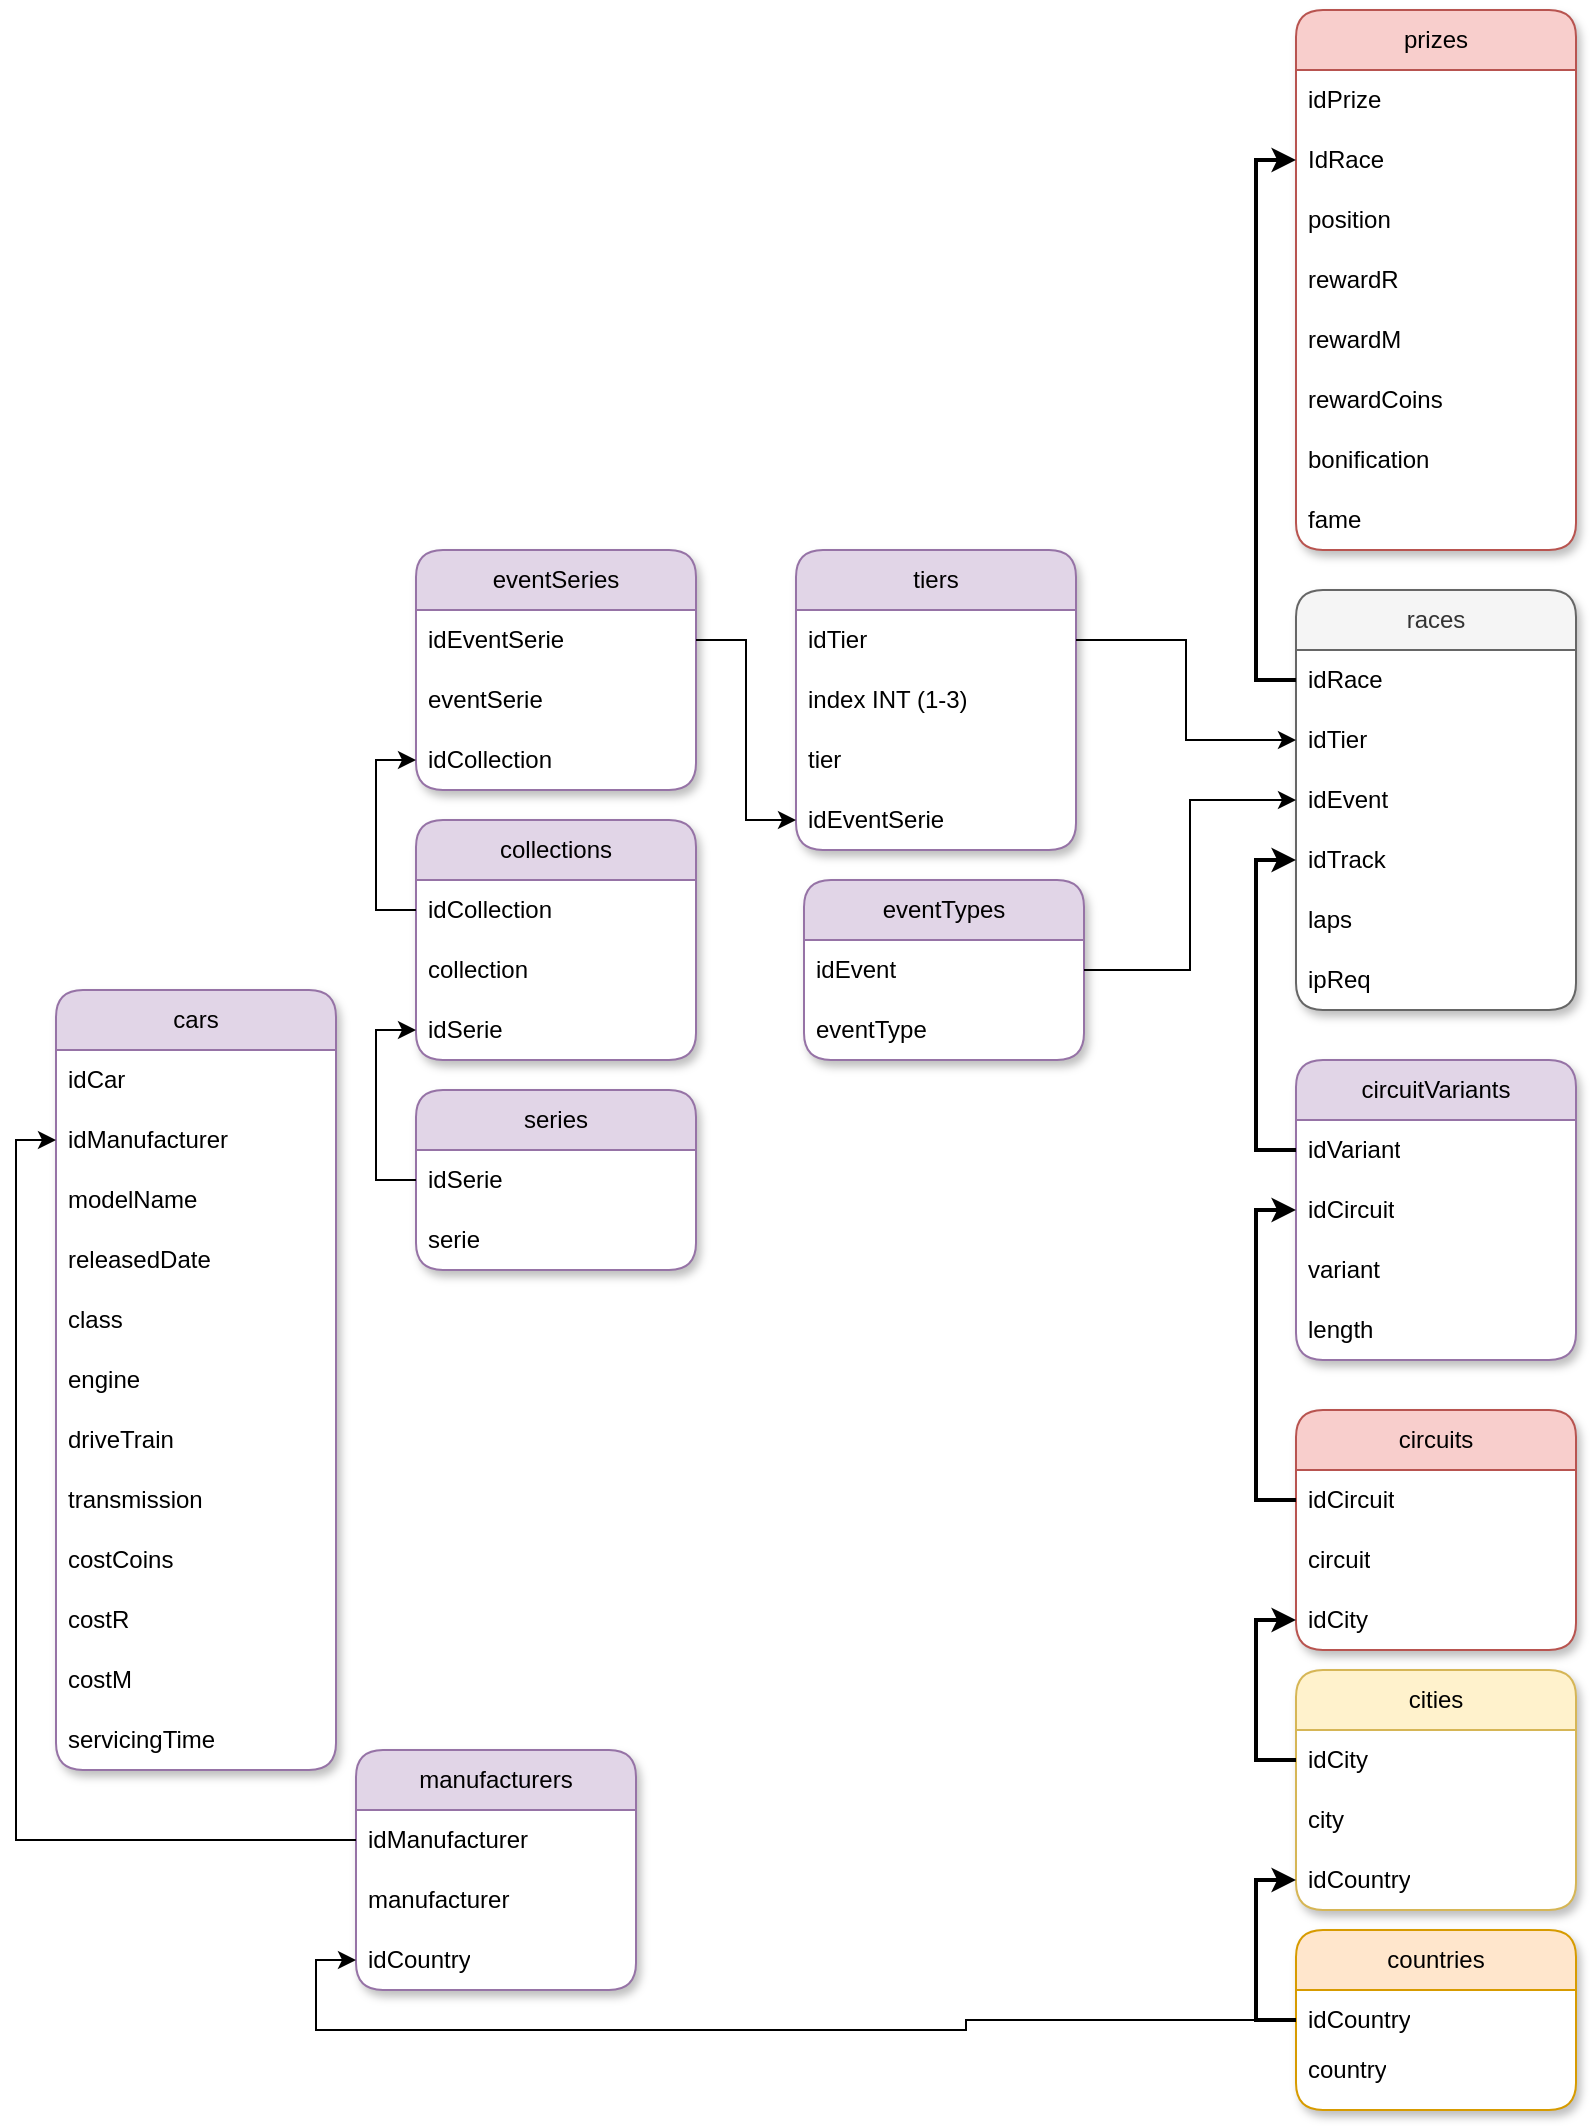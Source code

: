 <mxfile version="28.2.3">
  <diagram name="Página-1" id="CCKepZbV5aarCvw4O78I">
    <mxGraphModel dx="1426" dy="856" grid="1" gridSize="10" guides="1" tooltips="1" connect="1" arrows="1" fold="1" page="1" pageScale="1" pageWidth="827" pageHeight="1169" math="0" shadow="0">
      <root>
        <mxCell id="0" />
        <mxCell id="1" parent="0" />
        <mxCell id="HDLK9npfo03ps2yFHzsF-1" value="countries" style="swimlane;fontStyle=0;childLayout=stackLayout;horizontal=1;startSize=30;horizontalStack=0;resizeParent=1;resizeParentMax=0;resizeLast=0;collapsible=1;marginBottom=0;whiteSpace=wrap;html=1;fillColor=#ffe6cc;strokeColor=#d79b00;swimlaneFillColor=default;rounded=1;glass=0;shadow=1;" parent="1" vertex="1">
          <mxGeometry x="660" y="1070" width="140" height="90" as="geometry" />
        </mxCell>
        <mxCell id="HDLK9npfo03ps2yFHzsF-2" value="idCountry" style="text;strokeColor=none;fillColor=none;align=left;verticalAlign=middle;spacingLeft=4;spacingRight=4;overflow=hidden;points=[[0,0.5],[1,0.5]];portConstraint=eastwest;rotatable=0;whiteSpace=wrap;html=1;" parent="HDLK9npfo03ps2yFHzsF-1" vertex="1">
          <mxGeometry y="30" width="140" height="30" as="geometry" />
        </mxCell>
        <mxCell id="HDLK9npfo03ps2yFHzsF-3" value="country&lt;div&gt;&lt;br&gt;&lt;/div&gt;" style="text;strokeColor=none;fillColor=none;align=left;verticalAlign=middle;spacingLeft=4;spacingRight=4;overflow=hidden;points=[[0,0.5],[1,0.5]];portConstraint=eastwest;rotatable=0;whiteSpace=wrap;html=1;" parent="HDLK9npfo03ps2yFHzsF-1" vertex="1">
          <mxGeometry y="60" width="140" height="30" as="geometry" />
        </mxCell>
        <mxCell id="HDLK9npfo03ps2yFHzsF-5" value="cities" style="swimlane;fontStyle=0;childLayout=stackLayout;horizontal=1;startSize=30;horizontalStack=0;resizeParent=1;resizeParentMax=0;resizeLast=0;collapsible=1;marginBottom=0;whiteSpace=wrap;html=1;fillColor=#fff2cc;strokeColor=#d6b656;swimlaneFillColor=default;rounded=1;shadow=1;" parent="1" vertex="1">
          <mxGeometry x="660" y="940" width="140" height="120" as="geometry" />
        </mxCell>
        <mxCell id="HDLK9npfo03ps2yFHzsF-6" value="idCity" style="text;strokeColor=none;fillColor=none;align=left;verticalAlign=middle;spacingLeft=4;spacingRight=4;overflow=hidden;points=[[0,0.5],[1,0.5]];portConstraint=eastwest;rotatable=0;whiteSpace=wrap;html=1;" parent="HDLK9npfo03ps2yFHzsF-5" vertex="1">
          <mxGeometry y="30" width="140" height="30" as="geometry" />
        </mxCell>
        <mxCell id="HDLK9npfo03ps2yFHzsF-7" value="city" style="text;strokeColor=none;fillColor=none;align=left;verticalAlign=middle;spacingLeft=4;spacingRight=4;overflow=hidden;points=[[0,0.5],[1,0.5]];portConstraint=eastwest;rotatable=0;whiteSpace=wrap;html=1;" parent="HDLK9npfo03ps2yFHzsF-5" vertex="1">
          <mxGeometry y="60" width="140" height="30" as="geometry" />
        </mxCell>
        <mxCell id="HDLK9npfo03ps2yFHzsF-8" value="idCountry" style="text;strokeColor=none;fillColor=none;align=left;verticalAlign=middle;spacingLeft=4;spacingRight=4;overflow=hidden;points=[[0,0.5],[1,0.5]];portConstraint=eastwest;rotatable=0;whiteSpace=wrap;html=1;" parent="HDLK9npfo03ps2yFHzsF-5" vertex="1">
          <mxGeometry y="90" width="140" height="30" as="geometry" />
        </mxCell>
        <mxCell id="HDLK9npfo03ps2yFHzsF-12" style="edgeStyle=orthogonalEdgeStyle;rounded=0;orthogonalLoop=1;jettySize=auto;html=1;entryX=0;entryY=0.5;entryDx=0;entryDy=0;strokeWidth=2;" parent="1" source="HDLK9npfo03ps2yFHzsF-2" target="HDLK9npfo03ps2yFHzsF-8" edge="1">
          <mxGeometry relative="1" as="geometry" />
        </mxCell>
        <mxCell id="HDLK9npfo03ps2yFHzsF-13" value="circuits" style="swimlane;fontStyle=0;childLayout=stackLayout;horizontal=1;startSize=30;horizontalStack=0;resizeParent=1;resizeParentMax=0;resizeLast=0;collapsible=1;marginBottom=0;whiteSpace=wrap;html=1;fillColor=#f8cecc;strokeColor=#b85450;swimlaneFillColor=default;rounded=1;shadow=1;" parent="1" vertex="1">
          <mxGeometry x="660" y="810" width="140" height="120" as="geometry" />
        </mxCell>
        <mxCell id="HDLK9npfo03ps2yFHzsF-14" value="idCircuit" style="text;strokeColor=none;fillColor=none;align=left;verticalAlign=middle;spacingLeft=4;spacingRight=4;overflow=hidden;points=[[0,0.5],[1,0.5]];portConstraint=eastwest;rotatable=0;whiteSpace=wrap;html=1;" parent="HDLK9npfo03ps2yFHzsF-13" vertex="1">
          <mxGeometry y="30" width="140" height="30" as="geometry" />
        </mxCell>
        <mxCell id="HDLK9npfo03ps2yFHzsF-15" value="circuit" style="text;strokeColor=none;fillColor=none;align=left;verticalAlign=middle;spacingLeft=4;spacingRight=4;overflow=hidden;points=[[0,0.5],[1,0.5]];portConstraint=eastwest;rotatable=0;whiteSpace=wrap;html=1;" parent="HDLK9npfo03ps2yFHzsF-13" vertex="1">
          <mxGeometry y="60" width="140" height="30" as="geometry" />
        </mxCell>
        <mxCell id="HDLK9npfo03ps2yFHzsF-16" value="idCity" style="text;strokeColor=none;fillColor=none;align=left;verticalAlign=middle;spacingLeft=4;spacingRight=4;overflow=hidden;points=[[0,0.5],[1,0.5]];portConstraint=eastwest;rotatable=0;whiteSpace=wrap;html=1;" parent="HDLK9npfo03ps2yFHzsF-13" vertex="1">
          <mxGeometry y="90" width="140" height="30" as="geometry" />
        </mxCell>
        <mxCell id="HDLK9npfo03ps2yFHzsF-17" style="edgeStyle=orthogonalEdgeStyle;rounded=0;orthogonalLoop=1;jettySize=auto;html=1;entryX=0;entryY=0.5;entryDx=0;entryDy=0;strokeWidth=2;" parent="1" source="HDLK9npfo03ps2yFHzsF-6" target="HDLK9npfo03ps2yFHzsF-16" edge="1">
          <mxGeometry relative="1" as="geometry" />
        </mxCell>
        <mxCell id="HDLK9npfo03ps2yFHzsF-18" value="circuitVariants" style="swimlane;fontStyle=0;childLayout=stackLayout;horizontal=1;startSize=30;horizontalStack=0;resizeParent=1;resizeParentMax=0;resizeLast=0;collapsible=1;marginBottom=0;whiteSpace=wrap;html=1;fillColor=#e1d5e7;strokeColor=#9673a6;swimlaneFillColor=default;rounded=1;shadow=1;" parent="1" vertex="1">
          <mxGeometry x="660" y="635" width="140" height="150" as="geometry" />
        </mxCell>
        <mxCell id="HDLK9npfo03ps2yFHzsF-19" value="idVariant" style="text;strokeColor=none;fillColor=none;align=left;verticalAlign=middle;spacingLeft=4;spacingRight=4;overflow=hidden;points=[[0,0.5],[1,0.5]];portConstraint=eastwest;rotatable=0;whiteSpace=wrap;html=1;" parent="HDLK9npfo03ps2yFHzsF-18" vertex="1">
          <mxGeometry y="30" width="140" height="30" as="geometry" />
        </mxCell>
        <mxCell id="HDLK9npfo03ps2yFHzsF-20" value="idCircuit" style="text;strokeColor=none;fillColor=none;align=left;verticalAlign=middle;spacingLeft=4;spacingRight=4;overflow=hidden;points=[[0,0.5],[1,0.5]];portConstraint=eastwest;rotatable=0;whiteSpace=wrap;html=1;" parent="HDLK9npfo03ps2yFHzsF-18" vertex="1">
          <mxGeometry y="60" width="140" height="30" as="geometry" />
        </mxCell>
        <mxCell id="HDLK9npfo03ps2yFHzsF-21" value="variant" style="text;strokeColor=none;fillColor=none;align=left;verticalAlign=middle;spacingLeft=4;spacingRight=4;overflow=hidden;points=[[0,0.5],[1,0.5]];portConstraint=eastwest;rotatable=0;whiteSpace=wrap;html=1;" parent="HDLK9npfo03ps2yFHzsF-18" vertex="1">
          <mxGeometry y="90" width="140" height="30" as="geometry" />
        </mxCell>
        <mxCell id="HDLK9npfo03ps2yFHzsF-22" value="length" style="text;strokeColor=none;fillColor=none;align=left;verticalAlign=middle;spacingLeft=4;spacingRight=4;overflow=hidden;points=[[0,0.5],[1,0.5]];portConstraint=eastwest;rotatable=0;whiteSpace=wrap;html=1;" parent="HDLK9npfo03ps2yFHzsF-18" vertex="1">
          <mxGeometry y="120" width="140" height="30" as="geometry" />
        </mxCell>
        <mxCell id="HDLK9npfo03ps2yFHzsF-23" style="edgeStyle=orthogonalEdgeStyle;rounded=0;orthogonalLoop=1;jettySize=auto;html=1;entryX=0;entryY=0.5;entryDx=0;entryDy=0;strokeWidth=2;" parent="1" source="HDLK9npfo03ps2yFHzsF-14" target="HDLK9npfo03ps2yFHzsF-18" edge="1">
          <mxGeometry relative="1" as="geometry" />
        </mxCell>
        <mxCell id="HDLK9npfo03ps2yFHzsF-24" value="races" style="swimlane;fontStyle=0;childLayout=stackLayout;horizontal=1;startSize=30;horizontalStack=0;resizeParent=1;resizeParentMax=0;resizeLast=0;collapsible=1;marginBottom=0;whiteSpace=wrap;html=1;swimlaneFillColor=default;rounded=1;shadow=1;fillColor=#f5f5f5;fontColor=#333333;strokeColor=#666666;" parent="1" vertex="1">
          <mxGeometry x="660" y="400" width="140" height="210" as="geometry" />
        </mxCell>
        <mxCell id="HDLK9npfo03ps2yFHzsF-25" value="idRace" style="text;strokeColor=none;fillColor=none;align=left;verticalAlign=middle;spacingLeft=4;spacingRight=4;overflow=hidden;points=[[0,0.5],[1,0.5]];portConstraint=eastwest;rotatable=0;whiteSpace=wrap;html=1;" parent="HDLK9npfo03ps2yFHzsF-24" vertex="1">
          <mxGeometry y="30" width="140" height="30" as="geometry" />
        </mxCell>
        <mxCell id="2kAJuJy6wWLVPk12GtxJ-19" value="idTier" style="text;strokeColor=none;fillColor=none;align=left;verticalAlign=middle;spacingLeft=4;spacingRight=4;overflow=hidden;points=[[0,0.5],[1,0.5]];portConstraint=eastwest;rotatable=0;whiteSpace=wrap;html=1;" vertex="1" parent="HDLK9npfo03ps2yFHzsF-24">
          <mxGeometry y="60" width="140" height="30" as="geometry" />
        </mxCell>
        <mxCell id="HDLK9npfo03ps2yFHzsF-27" value="idEvent" style="text;strokeColor=none;fillColor=none;align=left;verticalAlign=middle;spacingLeft=4;spacingRight=4;overflow=hidden;points=[[0,0.5],[1,0.5]];portConstraint=eastwest;rotatable=0;whiteSpace=wrap;html=1;" parent="HDLK9npfo03ps2yFHzsF-24" vertex="1">
          <mxGeometry y="90" width="140" height="30" as="geometry" />
        </mxCell>
        <mxCell id="HDLK9npfo03ps2yFHzsF-28" value="idTrack" style="text;strokeColor=none;fillColor=none;align=left;verticalAlign=middle;spacingLeft=4;spacingRight=4;overflow=hidden;points=[[0,0.5],[1,0.5]];portConstraint=eastwest;rotatable=0;whiteSpace=wrap;html=1;" parent="HDLK9npfo03ps2yFHzsF-24" vertex="1">
          <mxGeometry y="120" width="140" height="30" as="geometry" />
        </mxCell>
        <mxCell id="HDLK9npfo03ps2yFHzsF-29" value="laps" style="text;strokeColor=none;fillColor=none;align=left;verticalAlign=middle;spacingLeft=4;spacingRight=4;overflow=hidden;points=[[0,0.5],[1,0.5]];portConstraint=eastwest;rotatable=0;whiteSpace=wrap;html=1;" parent="HDLK9npfo03ps2yFHzsF-24" vertex="1">
          <mxGeometry y="150" width="140" height="30" as="geometry" />
        </mxCell>
        <mxCell id="HDLK9npfo03ps2yFHzsF-30" value="ipReq" style="text;strokeColor=none;fillColor=none;align=left;verticalAlign=middle;spacingLeft=4;spacingRight=4;overflow=hidden;points=[[0,0.5],[1,0.5]];portConstraint=eastwest;rotatable=0;whiteSpace=wrap;html=1;" parent="HDLK9npfo03ps2yFHzsF-24" vertex="1">
          <mxGeometry y="180" width="140" height="30" as="geometry" />
        </mxCell>
        <mxCell id="HDLK9npfo03ps2yFHzsF-31" style="edgeStyle=orthogonalEdgeStyle;rounded=0;orthogonalLoop=1;jettySize=auto;html=1;entryX=0;entryY=0.5;entryDx=0;entryDy=0;strokeWidth=2;" parent="1" source="HDLK9npfo03ps2yFHzsF-19" target="HDLK9npfo03ps2yFHzsF-28" edge="1">
          <mxGeometry relative="1" as="geometry" />
        </mxCell>
        <mxCell id="HDLK9npfo03ps2yFHzsF-32" value="prizes" style="swimlane;fontStyle=0;childLayout=stackLayout;horizontal=1;startSize=30;horizontalStack=0;resizeParent=1;resizeParentMax=0;resizeLast=0;collapsible=1;marginBottom=0;whiteSpace=wrap;html=1;fillColor=#f8cecc;strokeColor=#b85450;gradientColor=none;swimlaneFillColor=default;rounded=1;shadow=1;" parent="1" vertex="1">
          <mxGeometry x="660" y="110" width="140" height="270" as="geometry" />
        </mxCell>
        <mxCell id="HDLK9npfo03ps2yFHzsF-33" value="idPrize" style="text;strokeColor=none;fillColor=none;align=left;verticalAlign=middle;spacingLeft=4;spacingRight=4;overflow=hidden;points=[[0,0.5],[1,0.5]];portConstraint=eastwest;rotatable=0;whiteSpace=wrap;html=1;" parent="HDLK9npfo03ps2yFHzsF-32" vertex="1">
          <mxGeometry y="30" width="140" height="30" as="geometry" />
        </mxCell>
        <mxCell id="HDLK9npfo03ps2yFHzsF-34" value="IdRace" style="text;strokeColor=none;fillColor=none;align=left;verticalAlign=middle;spacingLeft=4;spacingRight=4;overflow=hidden;points=[[0,0.5],[1,0.5]];portConstraint=eastwest;rotatable=0;whiteSpace=wrap;html=1;" parent="HDLK9npfo03ps2yFHzsF-32" vertex="1">
          <mxGeometry y="60" width="140" height="30" as="geometry" />
        </mxCell>
        <mxCell id="HDLK9npfo03ps2yFHzsF-35" value="position" style="text;strokeColor=none;fillColor=none;align=left;verticalAlign=middle;spacingLeft=4;spacingRight=4;overflow=hidden;points=[[0,0.5],[1,0.5]];portConstraint=eastwest;rotatable=0;whiteSpace=wrap;html=1;" parent="HDLK9npfo03ps2yFHzsF-32" vertex="1">
          <mxGeometry y="90" width="140" height="30" as="geometry" />
        </mxCell>
        <mxCell id="HDLK9npfo03ps2yFHzsF-36" value="rewardR" style="text;strokeColor=none;fillColor=none;align=left;verticalAlign=middle;spacingLeft=4;spacingRight=4;overflow=hidden;points=[[0,0.5],[1,0.5]];portConstraint=eastwest;rotatable=0;whiteSpace=wrap;html=1;" parent="HDLK9npfo03ps2yFHzsF-32" vertex="1">
          <mxGeometry y="120" width="140" height="30" as="geometry" />
        </mxCell>
        <mxCell id="HDLK9npfo03ps2yFHzsF-39" value="rewardM" style="text;strokeColor=none;fillColor=none;align=left;verticalAlign=middle;spacingLeft=4;spacingRight=4;overflow=hidden;points=[[0,0.5],[1,0.5]];portConstraint=eastwest;rotatable=0;whiteSpace=wrap;html=1;" parent="HDLK9npfo03ps2yFHzsF-32" vertex="1">
          <mxGeometry y="150" width="140" height="30" as="geometry" />
        </mxCell>
        <mxCell id="2kAJuJy6wWLVPk12GtxJ-26" value="rewardCoins" style="text;strokeColor=none;fillColor=none;align=left;verticalAlign=middle;spacingLeft=4;spacingRight=4;overflow=hidden;points=[[0,0.5],[1,0.5]];portConstraint=eastwest;rotatable=0;whiteSpace=wrap;html=1;" vertex="1" parent="HDLK9npfo03ps2yFHzsF-32">
          <mxGeometry y="180" width="140" height="30" as="geometry" />
        </mxCell>
        <mxCell id="HDLK9npfo03ps2yFHzsF-37" value="bonification" style="text;strokeColor=none;fillColor=none;align=left;verticalAlign=middle;spacingLeft=4;spacingRight=4;overflow=hidden;points=[[0,0.5],[1,0.5]];portConstraint=eastwest;rotatable=0;whiteSpace=wrap;html=1;" parent="HDLK9npfo03ps2yFHzsF-32" vertex="1">
          <mxGeometry y="210" width="140" height="30" as="geometry" />
        </mxCell>
        <mxCell id="HDLK9npfo03ps2yFHzsF-38" value="fame" style="text;strokeColor=none;fillColor=none;align=left;verticalAlign=middle;spacingLeft=4;spacingRight=4;overflow=hidden;points=[[0,0.5],[1,0.5]];portConstraint=eastwest;rotatable=0;whiteSpace=wrap;html=1;" parent="HDLK9npfo03ps2yFHzsF-32" vertex="1">
          <mxGeometry y="240" width="140" height="30" as="geometry" />
        </mxCell>
        <mxCell id="HDLK9npfo03ps2yFHzsF-40" style="edgeStyle=orthogonalEdgeStyle;rounded=0;orthogonalLoop=1;jettySize=auto;html=1;entryX=0;entryY=0.5;entryDx=0;entryDy=0;strokeWidth=2;" parent="1" source="HDLK9npfo03ps2yFHzsF-25" target="HDLK9npfo03ps2yFHzsF-34" edge="1">
          <mxGeometry relative="1" as="geometry" />
        </mxCell>
        <mxCell id="2kAJuJy6wWLVPk12GtxJ-2" value="series" style="swimlane;fontStyle=0;childLayout=stackLayout;horizontal=1;startSize=30;horizontalStack=0;resizeParent=1;resizeParentMax=0;resizeLast=0;collapsible=1;marginBottom=0;whiteSpace=wrap;html=1;fillColor=#e1d5e7;strokeColor=#9673a6;swimlaneFillColor=default;rounded=1;shadow=1;" vertex="1" parent="1">
          <mxGeometry x="220" y="650" width="140" height="90" as="geometry" />
        </mxCell>
        <mxCell id="2kAJuJy6wWLVPk12GtxJ-3" value="idSerie" style="text;strokeColor=none;fillColor=none;align=left;verticalAlign=middle;spacingLeft=4;spacingRight=4;overflow=hidden;points=[[0,0.5],[1,0.5]];portConstraint=eastwest;rotatable=0;whiteSpace=wrap;html=1;" vertex="1" parent="2kAJuJy6wWLVPk12GtxJ-2">
          <mxGeometry y="30" width="140" height="30" as="geometry" />
        </mxCell>
        <mxCell id="2kAJuJy6wWLVPk12GtxJ-4" value="serie" style="text;strokeColor=none;fillColor=none;align=left;verticalAlign=middle;spacingLeft=4;spacingRight=4;overflow=hidden;points=[[0,0.5],[1,0.5]];portConstraint=eastwest;rotatable=0;whiteSpace=wrap;html=1;" vertex="1" parent="2kAJuJy6wWLVPk12GtxJ-2">
          <mxGeometry y="60" width="140" height="30" as="geometry" />
        </mxCell>
        <mxCell id="2kAJuJy6wWLVPk12GtxJ-7" value="collections" style="swimlane;fontStyle=0;childLayout=stackLayout;horizontal=1;startSize=30;horizontalStack=0;resizeParent=1;resizeParentMax=0;resizeLast=0;collapsible=1;marginBottom=0;whiteSpace=wrap;html=1;fillColor=#e1d5e7;strokeColor=#9673a6;swimlaneFillColor=default;rounded=1;shadow=1;" vertex="1" parent="1">
          <mxGeometry x="220" y="515" width="140" height="120" as="geometry" />
        </mxCell>
        <mxCell id="2kAJuJy6wWLVPk12GtxJ-8" value="idCollection" style="text;strokeColor=none;fillColor=none;align=left;verticalAlign=middle;spacingLeft=4;spacingRight=4;overflow=hidden;points=[[0,0.5],[1,0.5]];portConstraint=eastwest;rotatable=0;whiteSpace=wrap;html=1;" vertex="1" parent="2kAJuJy6wWLVPk12GtxJ-7">
          <mxGeometry y="30" width="140" height="30" as="geometry" />
        </mxCell>
        <mxCell id="2kAJuJy6wWLVPk12GtxJ-9" value="collection" style="text;strokeColor=none;fillColor=none;align=left;verticalAlign=middle;spacingLeft=4;spacingRight=4;overflow=hidden;points=[[0,0.5],[1,0.5]];portConstraint=eastwest;rotatable=0;whiteSpace=wrap;html=1;" vertex="1" parent="2kAJuJy6wWLVPk12GtxJ-7">
          <mxGeometry y="60" width="140" height="30" as="geometry" />
        </mxCell>
        <mxCell id="2kAJuJy6wWLVPk12GtxJ-10" value="idSerie" style="text;strokeColor=none;fillColor=none;align=left;verticalAlign=middle;spacingLeft=4;spacingRight=4;overflow=hidden;points=[[0,0.5],[1,0.5]];portConstraint=eastwest;rotatable=0;whiteSpace=wrap;html=1;" vertex="1" parent="2kAJuJy6wWLVPk12GtxJ-7">
          <mxGeometry y="90" width="140" height="30" as="geometry" />
        </mxCell>
        <mxCell id="2kAJuJy6wWLVPk12GtxJ-11" style="edgeStyle=orthogonalEdgeStyle;rounded=0;orthogonalLoop=1;jettySize=auto;html=1;entryX=0;entryY=0.5;entryDx=0;entryDy=0;" edge="1" parent="1" source="2kAJuJy6wWLVPk12GtxJ-3" target="2kAJuJy6wWLVPk12GtxJ-10">
          <mxGeometry relative="1" as="geometry" />
        </mxCell>
        <mxCell id="2kAJuJy6wWLVPk12GtxJ-13" value="eventSeries" style="swimlane;fontStyle=0;childLayout=stackLayout;horizontal=1;startSize=30;horizontalStack=0;resizeParent=1;resizeParentMax=0;resizeLast=0;collapsible=1;marginBottom=0;whiteSpace=wrap;html=1;fillColor=#e1d5e7;strokeColor=#9673a6;swimlaneFillColor=default;rounded=1;shadow=1;" vertex="1" parent="1">
          <mxGeometry x="220" y="380" width="140" height="120" as="geometry" />
        </mxCell>
        <mxCell id="2kAJuJy6wWLVPk12GtxJ-14" value="idEventSerie" style="text;strokeColor=none;fillColor=none;align=left;verticalAlign=middle;spacingLeft=4;spacingRight=4;overflow=hidden;points=[[0,0.5],[1,0.5]];portConstraint=eastwest;rotatable=0;whiteSpace=wrap;html=1;" vertex="1" parent="2kAJuJy6wWLVPk12GtxJ-13">
          <mxGeometry y="30" width="140" height="30" as="geometry" />
        </mxCell>
        <mxCell id="2kAJuJy6wWLVPk12GtxJ-15" value="eventSerie" style="text;strokeColor=none;fillColor=none;align=left;verticalAlign=middle;spacingLeft=4;spacingRight=4;overflow=hidden;points=[[0,0.5],[1,0.5]];portConstraint=eastwest;rotatable=0;whiteSpace=wrap;html=1;" vertex="1" parent="2kAJuJy6wWLVPk12GtxJ-13">
          <mxGeometry y="60" width="140" height="30" as="geometry" />
        </mxCell>
        <mxCell id="2kAJuJy6wWLVPk12GtxJ-16" value="idCollection" style="text;strokeColor=none;fillColor=none;align=left;verticalAlign=middle;spacingLeft=4;spacingRight=4;overflow=hidden;points=[[0,0.5],[1,0.5]];portConstraint=eastwest;rotatable=0;whiteSpace=wrap;html=1;" vertex="1" parent="2kAJuJy6wWLVPk12GtxJ-13">
          <mxGeometry y="90" width="140" height="30" as="geometry" />
        </mxCell>
        <mxCell id="2kAJuJy6wWLVPk12GtxJ-17" style="edgeStyle=orthogonalEdgeStyle;rounded=0;orthogonalLoop=1;jettySize=auto;html=1;entryX=0;entryY=0.5;entryDx=0;entryDy=0;" edge="1" parent="1" source="2kAJuJy6wWLVPk12GtxJ-8" target="2kAJuJy6wWLVPk12GtxJ-16">
          <mxGeometry relative="1" as="geometry" />
        </mxCell>
        <mxCell id="2kAJuJy6wWLVPk12GtxJ-20" value="tiers" style="swimlane;fontStyle=0;childLayout=stackLayout;horizontal=1;startSize=30;horizontalStack=0;resizeParent=1;resizeParentMax=0;resizeLast=0;collapsible=1;marginBottom=0;whiteSpace=wrap;html=1;fillColor=#e1d5e7;strokeColor=#9673a6;swimlaneFillColor=default;rounded=1;shadow=1;" vertex="1" parent="1">
          <mxGeometry x="410" y="380" width="140" height="150" as="geometry" />
        </mxCell>
        <mxCell id="2kAJuJy6wWLVPk12GtxJ-21" value="idTier" style="text;strokeColor=none;fillColor=none;align=left;verticalAlign=middle;spacingLeft=4;spacingRight=4;overflow=hidden;points=[[0,0.5],[1,0.5]];portConstraint=eastwest;rotatable=0;whiteSpace=wrap;html=1;" vertex="1" parent="2kAJuJy6wWLVPk12GtxJ-20">
          <mxGeometry y="30" width="140" height="30" as="geometry" />
        </mxCell>
        <mxCell id="2kAJuJy6wWLVPk12GtxJ-24" value="index INT (1-3)" style="text;strokeColor=none;fillColor=none;align=left;verticalAlign=middle;spacingLeft=4;spacingRight=4;overflow=hidden;points=[[0,0.5],[1,0.5]];portConstraint=eastwest;rotatable=0;whiteSpace=wrap;html=1;" vertex="1" parent="2kAJuJy6wWLVPk12GtxJ-20">
          <mxGeometry y="60" width="140" height="30" as="geometry" />
        </mxCell>
        <mxCell id="2kAJuJy6wWLVPk12GtxJ-22" value="tier" style="text;strokeColor=none;fillColor=none;align=left;verticalAlign=middle;spacingLeft=4;spacingRight=4;overflow=hidden;points=[[0,0.5],[1,0.5]];portConstraint=eastwest;rotatable=0;whiteSpace=wrap;html=1;" vertex="1" parent="2kAJuJy6wWLVPk12GtxJ-20">
          <mxGeometry y="90" width="140" height="30" as="geometry" />
        </mxCell>
        <mxCell id="2kAJuJy6wWLVPk12GtxJ-23" value="idEventSerie" style="text;strokeColor=none;fillColor=none;align=left;verticalAlign=middle;spacingLeft=4;spacingRight=4;overflow=hidden;points=[[0,0.5],[1,0.5]];portConstraint=eastwest;rotatable=0;whiteSpace=wrap;html=1;" vertex="1" parent="2kAJuJy6wWLVPk12GtxJ-20">
          <mxGeometry y="120" width="140" height="30" as="geometry" />
        </mxCell>
        <mxCell id="2kAJuJy6wWLVPk12GtxJ-25" style="edgeStyle=orthogonalEdgeStyle;rounded=0;orthogonalLoop=1;jettySize=auto;html=1;entryX=0;entryY=0.5;entryDx=0;entryDy=0;" edge="1" parent="1" source="2kAJuJy6wWLVPk12GtxJ-14" target="2kAJuJy6wWLVPk12GtxJ-23">
          <mxGeometry relative="1" as="geometry" />
        </mxCell>
        <mxCell id="2kAJuJy6wWLVPk12GtxJ-27" value="eventTypes" style="swimlane;fontStyle=0;childLayout=stackLayout;horizontal=1;startSize=30;horizontalStack=0;resizeParent=1;resizeParentMax=0;resizeLast=0;collapsible=1;marginBottom=0;whiteSpace=wrap;html=1;fillColor=#e1d5e7;strokeColor=#9673a6;swimlaneFillColor=default;rounded=1;shadow=1;" vertex="1" parent="1">
          <mxGeometry x="414" y="545" width="140" height="90" as="geometry" />
        </mxCell>
        <mxCell id="2kAJuJy6wWLVPk12GtxJ-28" value="idEvent" style="text;strokeColor=none;fillColor=none;align=left;verticalAlign=middle;spacingLeft=4;spacingRight=4;overflow=hidden;points=[[0,0.5],[1,0.5]];portConstraint=eastwest;rotatable=0;whiteSpace=wrap;html=1;" vertex="1" parent="2kAJuJy6wWLVPk12GtxJ-27">
          <mxGeometry y="30" width="140" height="30" as="geometry" />
        </mxCell>
        <mxCell id="2kAJuJy6wWLVPk12GtxJ-30" value="eventType" style="text;strokeColor=none;fillColor=none;align=left;verticalAlign=middle;spacingLeft=4;spacingRight=4;overflow=hidden;points=[[0,0.5],[1,0.5]];portConstraint=eastwest;rotatable=0;whiteSpace=wrap;html=1;" vertex="1" parent="2kAJuJy6wWLVPk12GtxJ-27">
          <mxGeometry y="60" width="140" height="30" as="geometry" />
        </mxCell>
        <mxCell id="2kAJuJy6wWLVPk12GtxJ-32" style="edgeStyle=orthogonalEdgeStyle;rounded=0;orthogonalLoop=1;jettySize=auto;html=1;entryX=0;entryY=0.5;entryDx=0;entryDy=0;" edge="1" parent="1" source="2kAJuJy6wWLVPk12GtxJ-28" target="HDLK9npfo03ps2yFHzsF-27">
          <mxGeometry relative="1" as="geometry" />
        </mxCell>
        <mxCell id="2kAJuJy6wWLVPk12GtxJ-33" style="edgeStyle=orthogonalEdgeStyle;rounded=0;orthogonalLoop=1;jettySize=auto;html=1;entryX=0;entryY=0.5;entryDx=0;entryDy=0;" edge="1" parent="1" source="2kAJuJy6wWLVPk12GtxJ-21" target="2kAJuJy6wWLVPk12GtxJ-19">
          <mxGeometry relative="1" as="geometry" />
        </mxCell>
        <mxCell id="2kAJuJy6wWLVPk12GtxJ-34" value="manufacturers" style="swimlane;fontStyle=0;childLayout=stackLayout;horizontal=1;startSize=30;horizontalStack=0;resizeParent=1;resizeParentMax=0;resizeLast=0;collapsible=1;marginBottom=0;whiteSpace=wrap;html=1;fillColor=#e1d5e7;strokeColor=#9673a6;swimlaneFillColor=default;rounded=1;shadow=1;" vertex="1" parent="1">
          <mxGeometry x="190" y="980" width="140" height="120" as="geometry" />
        </mxCell>
        <mxCell id="2kAJuJy6wWLVPk12GtxJ-35" value="idManufacturer" style="text;strokeColor=none;fillColor=none;align=left;verticalAlign=middle;spacingLeft=4;spacingRight=4;overflow=hidden;points=[[0,0.5],[1,0.5]];portConstraint=eastwest;rotatable=0;whiteSpace=wrap;html=1;" vertex="1" parent="2kAJuJy6wWLVPk12GtxJ-34">
          <mxGeometry y="30" width="140" height="30" as="geometry" />
        </mxCell>
        <mxCell id="2kAJuJy6wWLVPk12GtxJ-36" value="manufacturer" style="text;strokeColor=none;fillColor=none;align=left;verticalAlign=middle;spacingLeft=4;spacingRight=4;overflow=hidden;points=[[0,0.5],[1,0.5]];portConstraint=eastwest;rotatable=0;whiteSpace=wrap;html=1;" vertex="1" parent="2kAJuJy6wWLVPk12GtxJ-34">
          <mxGeometry y="60" width="140" height="30" as="geometry" />
        </mxCell>
        <mxCell id="2kAJuJy6wWLVPk12GtxJ-38" value="idCountry" style="text;strokeColor=none;fillColor=none;align=left;verticalAlign=middle;spacingLeft=4;spacingRight=4;overflow=hidden;points=[[0,0.5],[1,0.5]];portConstraint=eastwest;rotatable=0;whiteSpace=wrap;html=1;" vertex="1" parent="2kAJuJy6wWLVPk12GtxJ-34">
          <mxGeometry y="90" width="140" height="30" as="geometry" />
        </mxCell>
        <mxCell id="2kAJuJy6wWLVPk12GtxJ-39" style="edgeStyle=orthogonalEdgeStyle;rounded=0;orthogonalLoop=1;jettySize=auto;html=1;entryX=0;entryY=0.5;entryDx=0;entryDy=0;" edge="1" parent="1" source="HDLK9npfo03ps2yFHzsF-2" target="2kAJuJy6wWLVPk12GtxJ-38">
          <mxGeometry relative="1" as="geometry" />
        </mxCell>
        <mxCell id="2kAJuJy6wWLVPk12GtxJ-40" value="cars" style="swimlane;fontStyle=0;childLayout=stackLayout;horizontal=1;startSize=30;horizontalStack=0;resizeParent=1;resizeParentMax=0;resizeLast=0;collapsible=1;marginBottom=0;whiteSpace=wrap;html=1;fillColor=#e1d5e7;strokeColor=#9673a6;swimlaneFillColor=default;rounded=1;shadow=1;" vertex="1" parent="1">
          <mxGeometry x="40" y="600" width="140" height="390" as="geometry" />
        </mxCell>
        <mxCell id="2kAJuJy6wWLVPk12GtxJ-41" value="idCar" style="text;strokeColor=none;fillColor=none;align=left;verticalAlign=middle;spacingLeft=4;spacingRight=4;overflow=hidden;points=[[0,0.5],[1,0.5]];portConstraint=eastwest;rotatable=0;whiteSpace=wrap;html=1;" vertex="1" parent="2kAJuJy6wWLVPk12GtxJ-40">
          <mxGeometry y="30" width="140" height="30" as="geometry" />
        </mxCell>
        <mxCell id="2kAJuJy6wWLVPk12GtxJ-42" value="idManufacturer" style="text;strokeColor=none;fillColor=none;align=left;verticalAlign=middle;spacingLeft=4;spacingRight=4;overflow=hidden;points=[[0,0.5],[1,0.5]];portConstraint=eastwest;rotatable=0;whiteSpace=wrap;html=1;" vertex="1" parent="2kAJuJy6wWLVPk12GtxJ-40">
          <mxGeometry y="60" width="140" height="30" as="geometry" />
        </mxCell>
        <mxCell id="2kAJuJy6wWLVPk12GtxJ-45" value="modelName" style="text;strokeColor=none;fillColor=none;align=left;verticalAlign=middle;spacingLeft=4;spacingRight=4;overflow=hidden;points=[[0,0.5],[1,0.5]];portConstraint=eastwest;rotatable=0;whiteSpace=wrap;html=1;" vertex="1" parent="2kAJuJy6wWLVPk12GtxJ-40">
          <mxGeometry y="90" width="140" height="30" as="geometry" />
        </mxCell>
        <mxCell id="2kAJuJy6wWLVPk12GtxJ-51" value="releasedDate" style="text;strokeColor=none;fillColor=none;align=left;verticalAlign=middle;spacingLeft=4;spacingRight=4;overflow=hidden;points=[[0,0.5],[1,0.5]];portConstraint=eastwest;rotatable=0;whiteSpace=wrap;html=1;" vertex="1" parent="2kAJuJy6wWLVPk12GtxJ-40">
          <mxGeometry y="120" width="140" height="30" as="geometry" />
        </mxCell>
        <mxCell id="2kAJuJy6wWLVPk12GtxJ-43" value="class" style="text;strokeColor=none;fillColor=none;align=left;verticalAlign=middle;spacingLeft=4;spacingRight=4;overflow=hidden;points=[[0,0.5],[1,0.5]];portConstraint=eastwest;rotatable=0;whiteSpace=wrap;html=1;" vertex="1" parent="2kAJuJy6wWLVPk12GtxJ-40">
          <mxGeometry y="150" width="140" height="30" as="geometry" />
        </mxCell>
        <mxCell id="2kAJuJy6wWLVPk12GtxJ-46" value="engine" style="text;strokeColor=none;fillColor=none;align=left;verticalAlign=middle;spacingLeft=4;spacingRight=4;overflow=hidden;points=[[0,0.5],[1,0.5]];portConstraint=eastwest;rotatable=0;whiteSpace=wrap;html=1;" vertex="1" parent="2kAJuJy6wWLVPk12GtxJ-40">
          <mxGeometry y="180" width="140" height="30" as="geometry" />
        </mxCell>
        <mxCell id="2kAJuJy6wWLVPk12GtxJ-47" value="driveTrain" style="text;strokeColor=none;fillColor=none;align=left;verticalAlign=middle;spacingLeft=4;spacingRight=4;overflow=hidden;points=[[0,0.5],[1,0.5]];portConstraint=eastwest;rotatable=0;whiteSpace=wrap;html=1;" vertex="1" parent="2kAJuJy6wWLVPk12GtxJ-40">
          <mxGeometry y="210" width="140" height="30" as="geometry" />
        </mxCell>
        <mxCell id="2kAJuJy6wWLVPk12GtxJ-48" value="transmission" style="text;strokeColor=none;fillColor=none;align=left;verticalAlign=middle;spacingLeft=4;spacingRight=4;overflow=hidden;points=[[0,0.5],[1,0.5]];portConstraint=eastwest;rotatable=0;whiteSpace=wrap;html=1;" vertex="1" parent="2kAJuJy6wWLVPk12GtxJ-40">
          <mxGeometry y="240" width="140" height="30" as="geometry" />
        </mxCell>
        <mxCell id="2kAJuJy6wWLVPk12GtxJ-49" value="costCoins" style="text;strokeColor=none;fillColor=none;align=left;verticalAlign=middle;spacingLeft=4;spacingRight=4;overflow=hidden;points=[[0,0.5],[1,0.5]];portConstraint=eastwest;rotatable=0;whiteSpace=wrap;html=1;" vertex="1" parent="2kAJuJy6wWLVPk12GtxJ-40">
          <mxGeometry y="270" width="140" height="30" as="geometry" />
        </mxCell>
        <mxCell id="2kAJuJy6wWLVPk12GtxJ-50" value="costR" style="text;strokeColor=none;fillColor=none;align=left;verticalAlign=middle;spacingLeft=4;spacingRight=4;overflow=hidden;points=[[0,0.5],[1,0.5]];portConstraint=eastwest;rotatable=0;whiteSpace=wrap;html=1;" vertex="1" parent="2kAJuJy6wWLVPk12GtxJ-40">
          <mxGeometry y="300" width="140" height="30" as="geometry" />
        </mxCell>
        <mxCell id="2kAJuJy6wWLVPk12GtxJ-52" value="costM" style="text;strokeColor=none;fillColor=none;align=left;verticalAlign=middle;spacingLeft=4;spacingRight=4;overflow=hidden;points=[[0,0.5],[1,0.5]];portConstraint=eastwest;rotatable=0;whiteSpace=wrap;html=1;" vertex="1" parent="2kAJuJy6wWLVPk12GtxJ-40">
          <mxGeometry y="330" width="140" height="30" as="geometry" />
        </mxCell>
        <mxCell id="2kAJuJy6wWLVPk12GtxJ-53" value="servicingTime" style="text;strokeColor=none;fillColor=none;align=left;verticalAlign=middle;spacingLeft=4;spacingRight=4;overflow=hidden;points=[[0,0.5],[1,0.5]];portConstraint=eastwest;rotatable=0;whiteSpace=wrap;html=1;" vertex="1" parent="2kAJuJy6wWLVPk12GtxJ-40">
          <mxGeometry y="360" width="140" height="30" as="geometry" />
        </mxCell>
        <mxCell id="2kAJuJy6wWLVPk12GtxJ-44" style="edgeStyle=orthogonalEdgeStyle;rounded=0;orthogonalLoop=1;jettySize=auto;html=1;entryX=0;entryY=0.5;entryDx=0;entryDy=0;" edge="1" parent="1" source="2kAJuJy6wWLVPk12GtxJ-35" target="2kAJuJy6wWLVPk12GtxJ-42">
          <mxGeometry relative="1" as="geometry" />
        </mxCell>
      </root>
    </mxGraphModel>
  </diagram>
</mxfile>
